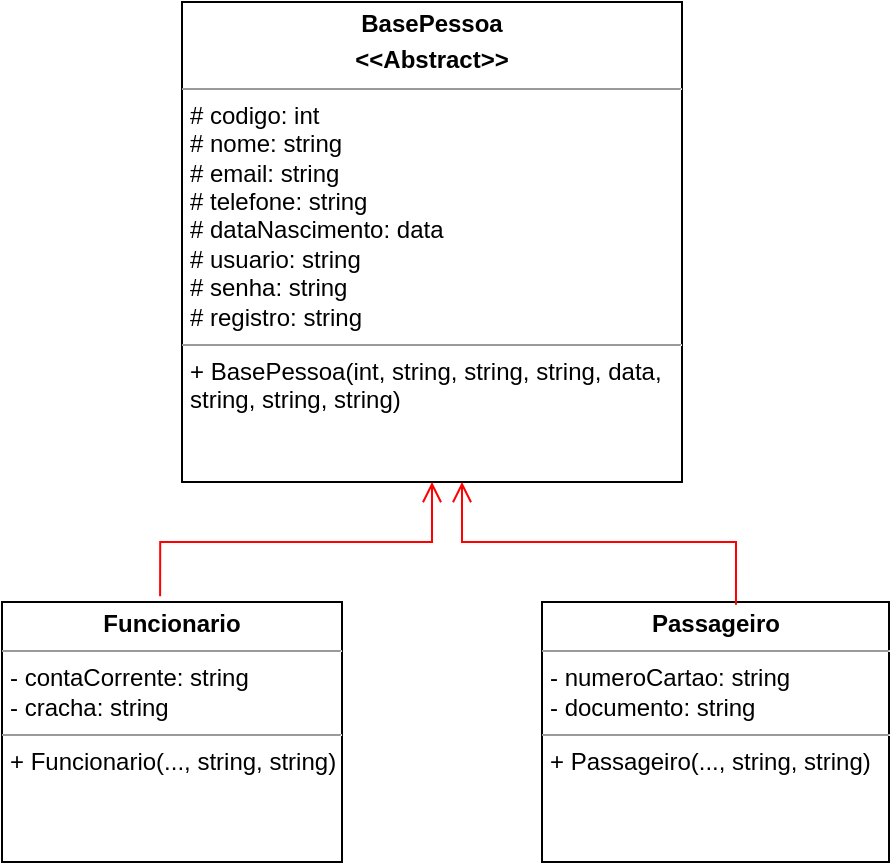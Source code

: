 <mxfile version="21.7.2" type="github">
  <diagram name="Página-1" id="r2ihHa0pMBmcWkQGXhsx">
    <mxGraphModel dx="1912" dy="1011" grid="1" gridSize="10" guides="1" tooltips="1" connect="1" arrows="1" fold="1" page="1" pageScale="1" pageWidth="827" pageHeight="1169" math="0" shadow="0">
      <root>
        <mxCell id="0" />
        <mxCell id="1" parent="0" />
        <mxCell id="6doptDfoUHFA1KKAOKTR-1" value="&lt;p style=&quot;margin:0px;margin-top:4px;text-align:center;&quot;&gt;&lt;b&gt;BasePessoa&lt;/b&gt;&lt;/p&gt;&lt;p style=&quot;margin:0px;margin-top:4px;text-align:center;&quot;&gt;&lt;b&gt;&amp;lt;&amp;lt;Abstract&amp;gt;&amp;gt;&lt;/b&gt;&lt;/p&gt;&lt;hr size=&quot;1&quot;&gt;&lt;p style=&quot;margin:0px;margin-left:4px;&quot;&gt;# codigo: int&lt;/p&gt;&lt;p style=&quot;margin:0px;margin-left:4px;&quot;&gt;# nome: string&lt;/p&gt;&lt;p style=&quot;margin:0px;margin-left:4px;&quot;&gt;# email: string&lt;/p&gt;&lt;p style=&quot;margin:0px;margin-left:4px;&quot;&gt;# telefone: string&lt;/p&gt;&lt;p style=&quot;margin:0px;margin-left:4px;&quot;&gt;# dataNascimento: data&lt;/p&gt;&lt;p style=&quot;margin:0px;margin-left:4px;&quot;&gt;# usuario: string&lt;/p&gt;&lt;p style=&quot;margin:0px;margin-left:4px;&quot;&gt;# senha: string&lt;/p&gt;&lt;p style=&quot;margin:0px;margin-left:4px;&quot;&gt;# registro: string&lt;/p&gt;&lt;hr size=&quot;1&quot;&gt;&lt;p style=&quot;margin:0px;margin-left:4px;&quot;&gt;+ BasePessoa(int, string, string, string, data, string, string, string)&lt;/p&gt;" style="verticalAlign=top;align=left;overflow=fill;fontSize=12;fontFamily=Helvetica;html=1;whiteSpace=wrap;" parent="1" vertex="1">
          <mxGeometry x="290" y="310" width="250" height="240" as="geometry" />
        </mxCell>
        <mxCell id="6doptDfoUHFA1KKAOKTR-2" value="&lt;p style=&quot;margin:0px;margin-top:4px;text-align:center;&quot;&gt;&lt;b&gt;Passageiro&lt;/b&gt;&lt;/p&gt;&lt;hr size=&quot;1&quot;&gt;&lt;p style=&quot;margin:0px;margin-left:4px;&quot;&gt;- numeroCartao: string&lt;/p&gt;&lt;p style=&quot;margin:0px;margin-left:4px;&quot;&gt;- documento: string&lt;br&gt;&lt;/p&gt;&lt;hr size=&quot;1&quot;&gt;&lt;p style=&quot;margin:0px;margin-left:4px;&quot;&gt;+ Passageiro(..., string, string)&lt;/p&gt;" style="verticalAlign=top;align=left;overflow=fill;fontSize=12;fontFamily=Helvetica;html=1;whiteSpace=wrap;" parent="1" vertex="1">
          <mxGeometry x="470" y="610" width="173.5" height="130" as="geometry" />
        </mxCell>
        <mxCell id="6doptDfoUHFA1KKAOKTR-3" value="&lt;p style=&quot;margin:0px;margin-top:4px;text-align:center;&quot;&gt;&lt;b&gt;Funcionario&lt;/b&gt;&lt;/p&gt;&lt;hr size=&quot;1&quot;&gt;&lt;p style=&quot;margin:0px;margin-left:4px;&quot;&gt;- contaCorrente: string&lt;/p&gt;&lt;p style=&quot;margin:0px;margin-left:4px;&quot;&gt;- cracha: string&lt;/p&gt;&lt;hr size=&quot;1&quot;&gt;&lt;p style=&quot;margin:0px;margin-left:4px;&quot;&gt;+ Funcionario(..., string, string)&lt;/p&gt;" style="verticalAlign=top;align=left;overflow=fill;fontSize=12;fontFamily=Helvetica;html=1;whiteSpace=wrap;" parent="1" vertex="1">
          <mxGeometry x="200" y="610" width="170" height="130" as="geometry" />
        </mxCell>
        <mxCell id="6doptDfoUHFA1KKAOKTR-9" value="" style="edgeStyle=orthogonalEdgeStyle;html=1;verticalAlign=bottom;endArrow=open;endSize=8;strokeColor=#ff0000;rounded=0;entryX=0.5;entryY=1;entryDx=0;entryDy=0;exitX=0.465;exitY=-0.022;exitDx=0;exitDy=0;exitPerimeter=0;" parent="1" source="6doptDfoUHFA1KKAOKTR-3" target="6doptDfoUHFA1KKAOKTR-1" edge="1">
          <mxGeometry relative="1" as="geometry">
            <mxPoint x="405" y="700" as="targetPoint" />
          </mxGeometry>
        </mxCell>
        <mxCell id="6doptDfoUHFA1KKAOKTR-12" value="" style="edgeStyle=orthogonalEdgeStyle;html=1;verticalAlign=bottom;endArrow=open;endSize=8;strokeColor=#ff0000;rounded=0;exitX=0.559;exitY=0.011;exitDx=0;exitDy=0;exitPerimeter=0;entryX=0.56;entryY=1;entryDx=0;entryDy=0;entryPerimeter=0;" parent="1" source="6doptDfoUHFA1KKAOKTR-2" target="6doptDfoUHFA1KKAOKTR-1" edge="1">
          <mxGeometry relative="1" as="geometry">
            <mxPoint x="425" y="520" as="targetPoint" />
            <mxPoint x="289" y="618" as="sourcePoint" />
          </mxGeometry>
        </mxCell>
      </root>
    </mxGraphModel>
  </diagram>
</mxfile>
